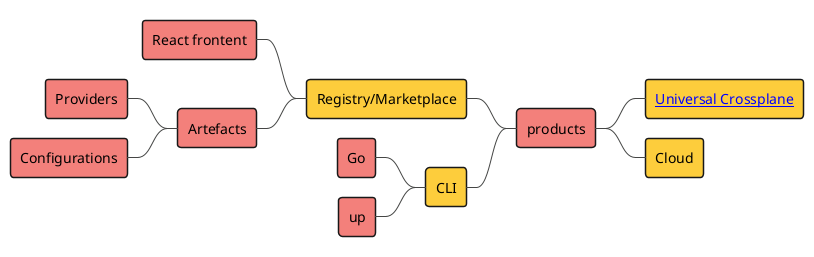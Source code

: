@startmindmap
!theme vibrant
<style>
mindmapDiagram {
    node {
        BackgroundColor #f3807b
    }
    :depth(1) {
      BackGroundColor #fdcd3c
    }
}
</style>
* products
++ [[https://github.com/upbound/universal-crossplane Universal Crossplane]]
++ Cloud
-- Registry/Marketplace
--- React frontent
--- Artefacts
---- Providers
---- Configurations
-- CLI
--- Go
--- up
@endmindmap
